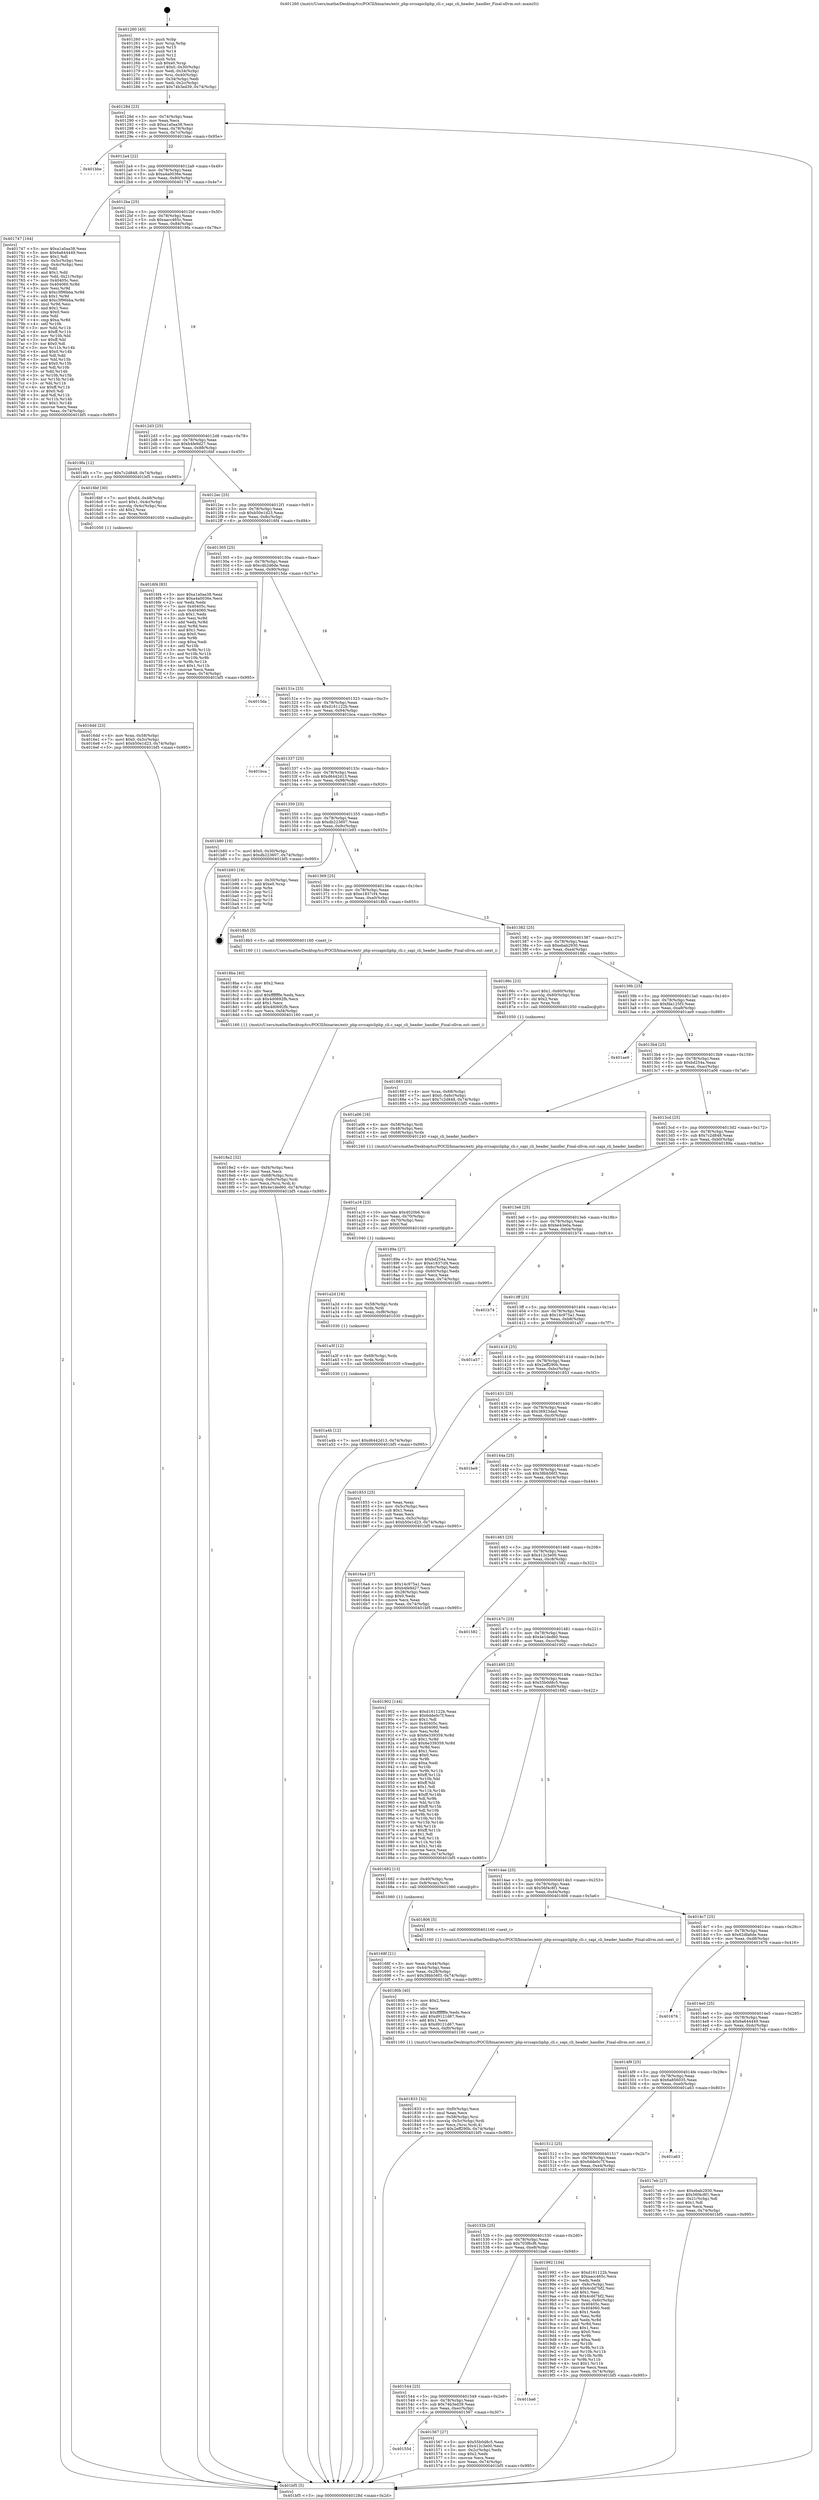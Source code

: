 digraph "0x401260" {
  label = "0x401260 (/mnt/c/Users/mathe/Desktop/tcc/POCII/binaries/extr_php-srcsapicliphp_cli.c_sapi_cli_header_handler_Final-ollvm.out::main(0))"
  labelloc = "t"
  node[shape=record]

  Entry [label="",width=0.3,height=0.3,shape=circle,fillcolor=black,style=filled]
  "0x40128d" [label="{
     0x40128d [23]\l
     | [instrs]\l
     &nbsp;&nbsp;0x40128d \<+3\>: mov -0x74(%rbp),%eax\l
     &nbsp;&nbsp;0x401290 \<+2\>: mov %eax,%ecx\l
     &nbsp;&nbsp;0x401292 \<+6\>: sub $0xa1a0aa38,%ecx\l
     &nbsp;&nbsp;0x401298 \<+3\>: mov %eax,-0x78(%rbp)\l
     &nbsp;&nbsp;0x40129b \<+3\>: mov %ecx,-0x7c(%rbp)\l
     &nbsp;&nbsp;0x40129e \<+6\>: je 0000000000401bbe \<main+0x95e\>\l
  }"]
  "0x401bbe" [label="{
     0x401bbe\l
  }", style=dashed]
  "0x4012a4" [label="{
     0x4012a4 [22]\l
     | [instrs]\l
     &nbsp;&nbsp;0x4012a4 \<+5\>: jmp 00000000004012a9 \<main+0x49\>\l
     &nbsp;&nbsp;0x4012a9 \<+3\>: mov -0x78(%rbp),%eax\l
     &nbsp;&nbsp;0x4012ac \<+5\>: sub $0xa4a0036e,%eax\l
     &nbsp;&nbsp;0x4012b1 \<+3\>: mov %eax,-0x80(%rbp)\l
     &nbsp;&nbsp;0x4012b4 \<+6\>: je 0000000000401747 \<main+0x4e7\>\l
  }"]
  Exit [label="",width=0.3,height=0.3,shape=circle,fillcolor=black,style=filled,peripheries=2]
  "0x401747" [label="{
     0x401747 [164]\l
     | [instrs]\l
     &nbsp;&nbsp;0x401747 \<+5\>: mov $0xa1a0aa38,%eax\l
     &nbsp;&nbsp;0x40174c \<+5\>: mov $0x6a644449,%ecx\l
     &nbsp;&nbsp;0x401751 \<+2\>: mov $0x1,%dl\l
     &nbsp;&nbsp;0x401753 \<+3\>: mov -0x5c(%rbp),%esi\l
     &nbsp;&nbsp;0x401756 \<+3\>: cmp -0x4c(%rbp),%esi\l
     &nbsp;&nbsp;0x401759 \<+4\>: setl %dil\l
     &nbsp;&nbsp;0x40175d \<+4\>: and $0x1,%dil\l
     &nbsp;&nbsp;0x401761 \<+4\>: mov %dil,-0x21(%rbp)\l
     &nbsp;&nbsp;0x401765 \<+7\>: mov 0x40405c,%esi\l
     &nbsp;&nbsp;0x40176c \<+8\>: mov 0x404060,%r8d\l
     &nbsp;&nbsp;0x401774 \<+3\>: mov %esi,%r9d\l
     &nbsp;&nbsp;0x401777 \<+7\>: sub $0xc3f96bba,%r9d\l
     &nbsp;&nbsp;0x40177e \<+4\>: sub $0x1,%r9d\l
     &nbsp;&nbsp;0x401782 \<+7\>: add $0xc3f96bba,%r9d\l
     &nbsp;&nbsp;0x401789 \<+4\>: imul %r9d,%esi\l
     &nbsp;&nbsp;0x40178d \<+3\>: and $0x1,%esi\l
     &nbsp;&nbsp;0x401790 \<+3\>: cmp $0x0,%esi\l
     &nbsp;&nbsp;0x401793 \<+4\>: sete %dil\l
     &nbsp;&nbsp;0x401797 \<+4\>: cmp $0xa,%r8d\l
     &nbsp;&nbsp;0x40179b \<+4\>: setl %r10b\l
     &nbsp;&nbsp;0x40179f \<+3\>: mov %dil,%r11b\l
     &nbsp;&nbsp;0x4017a2 \<+4\>: xor $0xff,%r11b\l
     &nbsp;&nbsp;0x4017a6 \<+3\>: mov %r10b,%bl\l
     &nbsp;&nbsp;0x4017a9 \<+3\>: xor $0xff,%bl\l
     &nbsp;&nbsp;0x4017ac \<+3\>: xor $0x0,%dl\l
     &nbsp;&nbsp;0x4017af \<+3\>: mov %r11b,%r14b\l
     &nbsp;&nbsp;0x4017b2 \<+4\>: and $0x0,%r14b\l
     &nbsp;&nbsp;0x4017b6 \<+3\>: and %dl,%dil\l
     &nbsp;&nbsp;0x4017b9 \<+3\>: mov %bl,%r15b\l
     &nbsp;&nbsp;0x4017bc \<+4\>: and $0x0,%r15b\l
     &nbsp;&nbsp;0x4017c0 \<+3\>: and %dl,%r10b\l
     &nbsp;&nbsp;0x4017c3 \<+3\>: or %dil,%r14b\l
     &nbsp;&nbsp;0x4017c6 \<+3\>: or %r10b,%r15b\l
     &nbsp;&nbsp;0x4017c9 \<+3\>: xor %r15b,%r14b\l
     &nbsp;&nbsp;0x4017cc \<+3\>: or %bl,%r11b\l
     &nbsp;&nbsp;0x4017cf \<+4\>: xor $0xff,%r11b\l
     &nbsp;&nbsp;0x4017d3 \<+3\>: or $0x0,%dl\l
     &nbsp;&nbsp;0x4017d6 \<+3\>: and %dl,%r11b\l
     &nbsp;&nbsp;0x4017d9 \<+3\>: or %r11b,%r14b\l
     &nbsp;&nbsp;0x4017dc \<+4\>: test $0x1,%r14b\l
     &nbsp;&nbsp;0x4017e0 \<+3\>: cmovne %ecx,%eax\l
     &nbsp;&nbsp;0x4017e3 \<+3\>: mov %eax,-0x74(%rbp)\l
     &nbsp;&nbsp;0x4017e6 \<+5\>: jmp 0000000000401bf5 \<main+0x995\>\l
  }"]
  "0x4012ba" [label="{
     0x4012ba [25]\l
     | [instrs]\l
     &nbsp;&nbsp;0x4012ba \<+5\>: jmp 00000000004012bf \<main+0x5f\>\l
     &nbsp;&nbsp;0x4012bf \<+3\>: mov -0x78(%rbp),%eax\l
     &nbsp;&nbsp;0x4012c2 \<+5\>: sub $0xaacc465c,%eax\l
     &nbsp;&nbsp;0x4012c7 \<+6\>: mov %eax,-0x84(%rbp)\l
     &nbsp;&nbsp;0x4012cd \<+6\>: je 00000000004019fa \<main+0x79a\>\l
  }"]
  "0x401a4b" [label="{
     0x401a4b [12]\l
     | [instrs]\l
     &nbsp;&nbsp;0x401a4b \<+7\>: movl $0xd6442d13,-0x74(%rbp)\l
     &nbsp;&nbsp;0x401a52 \<+5\>: jmp 0000000000401bf5 \<main+0x995\>\l
  }"]
  "0x4019fa" [label="{
     0x4019fa [12]\l
     | [instrs]\l
     &nbsp;&nbsp;0x4019fa \<+7\>: movl $0x7c2d848,-0x74(%rbp)\l
     &nbsp;&nbsp;0x401a01 \<+5\>: jmp 0000000000401bf5 \<main+0x995\>\l
  }"]
  "0x4012d3" [label="{
     0x4012d3 [25]\l
     | [instrs]\l
     &nbsp;&nbsp;0x4012d3 \<+5\>: jmp 00000000004012d8 \<main+0x78\>\l
     &nbsp;&nbsp;0x4012d8 \<+3\>: mov -0x78(%rbp),%eax\l
     &nbsp;&nbsp;0x4012db \<+5\>: sub $0xb4fe9d27,%eax\l
     &nbsp;&nbsp;0x4012e0 \<+6\>: mov %eax,-0x88(%rbp)\l
     &nbsp;&nbsp;0x4012e6 \<+6\>: je 00000000004016bf \<main+0x45f\>\l
  }"]
  "0x401a3f" [label="{
     0x401a3f [12]\l
     | [instrs]\l
     &nbsp;&nbsp;0x401a3f \<+4\>: mov -0x68(%rbp),%rdx\l
     &nbsp;&nbsp;0x401a43 \<+3\>: mov %rdx,%rdi\l
     &nbsp;&nbsp;0x401a46 \<+5\>: call 0000000000401030 \<free@plt\>\l
     | [calls]\l
     &nbsp;&nbsp;0x401030 \{1\} (unknown)\l
  }"]
  "0x4016bf" [label="{
     0x4016bf [30]\l
     | [instrs]\l
     &nbsp;&nbsp;0x4016bf \<+7\>: movl $0x64,-0x48(%rbp)\l
     &nbsp;&nbsp;0x4016c6 \<+7\>: movl $0x1,-0x4c(%rbp)\l
     &nbsp;&nbsp;0x4016cd \<+4\>: movslq -0x4c(%rbp),%rax\l
     &nbsp;&nbsp;0x4016d1 \<+4\>: shl $0x2,%rax\l
     &nbsp;&nbsp;0x4016d5 \<+3\>: mov %rax,%rdi\l
     &nbsp;&nbsp;0x4016d8 \<+5\>: call 0000000000401050 \<malloc@plt\>\l
     | [calls]\l
     &nbsp;&nbsp;0x401050 \{1\} (unknown)\l
  }"]
  "0x4012ec" [label="{
     0x4012ec [25]\l
     | [instrs]\l
     &nbsp;&nbsp;0x4012ec \<+5\>: jmp 00000000004012f1 \<main+0x91\>\l
     &nbsp;&nbsp;0x4012f1 \<+3\>: mov -0x78(%rbp),%eax\l
     &nbsp;&nbsp;0x4012f4 \<+5\>: sub $0xb50e1d23,%eax\l
     &nbsp;&nbsp;0x4012f9 \<+6\>: mov %eax,-0x8c(%rbp)\l
     &nbsp;&nbsp;0x4012ff \<+6\>: je 00000000004016f4 \<main+0x494\>\l
  }"]
  "0x401a2d" [label="{
     0x401a2d [18]\l
     | [instrs]\l
     &nbsp;&nbsp;0x401a2d \<+4\>: mov -0x58(%rbp),%rdx\l
     &nbsp;&nbsp;0x401a31 \<+3\>: mov %rdx,%rdi\l
     &nbsp;&nbsp;0x401a34 \<+6\>: mov %eax,-0xf8(%rbp)\l
     &nbsp;&nbsp;0x401a3a \<+5\>: call 0000000000401030 \<free@plt\>\l
     | [calls]\l
     &nbsp;&nbsp;0x401030 \{1\} (unknown)\l
  }"]
  "0x4016f4" [label="{
     0x4016f4 [83]\l
     | [instrs]\l
     &nbsp;&nbsp;0x4016f4 \<+5\>: mov $0xa1a0aa38,%eax\l
     &nbsp;&nbsp;0x4016f9 \<+5\>: mov $0xa4a0036e,%ecx\l
     &nbsp;&nbsp;0x4016fe \<+2\>: xor %edx,%edx\l
     &nbsp;&nbsp;0x401700 \<+7\>: mov 0x40405c,%esi\l
     &nbsp;&nbsp;0x401707 \<+7\>: mov 0x404060,%edi\l
     &nbsp;&nbsp;0x40170e \<+3\>: sub $0x1,%edx\l
     &nbsp;&nbsp;0x401711 \<+3\>: mov %esi,%r8d\l
     &nbsp;&nbsp;0x401714 \<+3\>: add %edx,%r8d\l
     &nbsp;&nbsp;0x401717 \<+4\>: imul %r8d,%esi\l
     &nbsp;&nbsp;0x40171b \<+3\>: and $0x1,%esi\l
     &nbsp;&nbsp;0x40171e \<+3\>: cmp $0x0,%esi\l
     &nbsp;&nbsp;0x401721 \<+4\>: sete %r9b\l
     &nbsp;&nbsp;0x401725 \<+3\>: cmp $0xa,%edi\l
     &nbsp;&nbsp;0x401728 \<+4\>: setl %r10b\l
     &nbsp;&nbsp;0x40172c \<+3\>: mov %r9b,%r11b\l
     &nbsp;&nbsp;0x40172f \<+3\>: and %r10b,%r11b\l
     &nbsp;&nbsp;0x401732 \<+3\>: xor %r10b,%r9b\l
     &nbsp;&nbsp;0x401735 \<+3\>: or %r9b,%r11b\l
     &nbsp;&nbsp;0x401738 \<+4\>: test $0x1,%r11b\l
     &nbsp;&nbsp;0x40173c \<+3\>: cmovne %ecx,%eax\l
     &nbsp;&nbsp;0x40173f \<+3\>: mov %eax,-0x74(%rbp)\l
     &nbsp;&nbsp;0x401742 \<+5\>: jmp 0000000000401bf5 \<main+0x995\>\l
  }"]
  "0x401305" [label="{
     0x401305 [25]\l
     | [instrs]\l
     &nbsp;&nbsp;0x401305 \<+5\>: jmp 000000000040130a \<main+0xaa\>\l
     &nbsp;&nbsp;0x40130a \<+3\>: mov -0x78(%rbp),%eax\l
     &nbsp;&nbsp;0x40130d \<+5\>: sub $0xc4b2d6de,%eax\l
     &nbsp;&nbsp;0x401312 \<+6\>: mov %eax,-0x90(%rbp)\l
     &nbsp;&nbsp;0x401318 \<+6\>: je 00000000004015da \<main+0x37a\>\l
  }"]
  "0x401a16" [label="{
     0x401a16 [23]\l
     | [instrs]\l
     &nbsp;&nbsp;0x401a16 \<+10\>: movabs $0x4020b6,%rdi\l
     &nbsp;&nbsp;0x401a20 \<+3\>: mov %eax,-0x70(%rbp)\l
     &nbsp;&nbsp;0x401a23 \<+3\>: mov -0x70(%rbp),%esi\l
     &nbsp;&nbsp;0x401a26 \<+2\>: mov $0x0,%al\l
     &nbsp;&nbsp;0x401a28 \<+5\>: call 0000000000401040 \<printf@plt\>\l
     | [calls]\l
     &nbsp;&nbsp;0x401040 \{1\} (unknown)\l
  }"]
  "0x4015da" [label="{
     0x4015da\l
  }", style=dashed]
  "0x40131e" [label="{
     0x40131e [25]\l
     | [instrs]\l
     &nbsp;&nbsp;0x40131e \<+5\>: jmp 0000000000401323 \<main+0xc3\>\l
     &nbsp;&nbsp;0x401323 \<+3\>: mov -0x78(%rbp),%eax\l
     &nbsp;&nbsp;0x401326 \<+5\>: sub $0xd161122b,%eax\l
     &nbsp;&nbsp;0x40132b \<+6\>: mov %eax,-0x94(%rbp)\l
     &nbsp;&nbsp;0x401331 \<+6\>: je 0000000000401bca \<main+0x96a\>\l
  }"]
  "0x4018e2" [label="{
     0x4018e2 [32]\l
     | [instrs]\l
     &nbsp;&nbsp;0x4018e2 \<+6\>: mov -0xf4(%rbp),%ecx\l
     &nbsp;&nbsp;0x4018e8 \<+3\>: imul %eax,%ecx\l
     &nbsp;&nbsp;0x4018eb \<+4\>: mov -0x68(%rbp),%rsi\l
     &nbsp;&nbsp;0x4018ef \<+4\>: movslq -0x6c(%rbp),%rdi\l
     &nbsp;&nbsp;0x4018f3 \<+3\>: mov %ecx,(%rsi,%rdi,4)\l
     &nbsp;&nbsp;0x4018f6 \<+7\>: movl $0x4e1ded60,-0x74(%rbp)\l
     &nbsp;&nbsp;0x4018fd \<+5\>: jmp 0000000000401bf5 \<main+0x995\>\l
  }"]
  "0x401bca" [label="{
     0x401bca\l
  }", style=dashed]
  "0x401337" [label="{
     0x401337 [25]\l
     | [instrs]\l
     &nbsp;&nbsp;0x401337 \<+5\>: jmp 000000000040133c \<main+0xdc\>\l
     &nbsp;&nbsp;0x40133c \<+3\>: mov -0x78(%rbp),%eax\l
     &nbsp;&nbsp;0x40133f \<+5\>: sub $0xd6442d13,%eax\l
     &nbsp;&nbsp;0x401344 \<+6\>: mov %eax,-0x98(%rbp)\l
     &nbsp;&nbsp;0x40134a \<+6\>: je 0000000000401b80 \<main+0x920\>\l
  }"]
  "0x4018ba" [label="{
     0x4018ba [40]\l
     | [instrs]\l
     &nbsp;&nbsp;0x4018ba \<+5\>: mov $0x2,%ecx\l
     &nbsp;&nbsp;0x4018bf \<+1\>: cltd\l
     &nbsp;&nbsp;0x4018c0 \<+2\>: idiv %ecx\l
     &nbsp;&nbsp;0x4018c2 \<+6\>: imul $0xfffffffe,%edx,%ecx\l
     &nbsp;&nbsp;0x4018c8 \<+6\>: sub $0x4d0692fb,%ecx\l
     &nbsp;&nbsp;0x4018ce \<+3\>: add $0x1,%ecx\l
     &nbsp;&nbsp;0x4018d1 \<+6\>: add $0x4d0692fb,%ecx\l
     &nbsp;&nbsp;0x4018d7 \<+6\>: mov %ecx,-0xf4(%rbp)\l
     &nbsp;&nbsp;0x4018dd \<+5\>: call 0000000000401160 \<next_i\>\l
     | [calls]\l
     &nbsp;&nbsp;0x401160 \{1\} (/mnt/c/Users/mathe/Desktop/tcc/POCII/binaries/extr_php-srcsapicliphp_cli.c_sapi_cli_header_handler_Final-ollvm.out::next_i)\l
  }"]
  "0x401b80" [label="{
     0x401b80 [19]\l
     | [instrs]\l
     &nbsp;&nbsp;0x401b80 \<+7\>: movl $0x0,-0x30(%rbp)\l
     &nbsp;&nbsp;0x401b87 \<+7\>: movl $0xdb223607,-0x74(%rbp)\l
     &nbsp;&nbsp;0x401b8e \<+5\>: jmp 0000000000401bf5 \<main+0x995\>\l
  }"]
  "0x401350" [label="{
     0x401350 [25]\l
     | [instrs]\l
     &nbsp;&nbsp;0x401350 \<+5\>: jmp 0000000000401355 \<main+0xf5\>\l
     &nbsp;&nbsp;0x401355 \<+3\>: mov -0x78(%rbp),%eax\l
     &nbsp;&nbsp;0x401358 \<+5\>: sub $0xdb223607,%eax\l
     &nbsp;&nbsp;0x40135d \<+6\>: mov %eax,-0x9c(%rbp)\l
     &nbsp;&nbsp;0x401363 \<+6\>: je 0000000000401b93 \<main+0x933\>\l
  }"]
  "0x401883" [label="{
     0x401883 [23]\l
     | [instrs]\l
     &nbsp;&nbsp;0x401883 \<+4\>: mov %rax,-0x68(%rbp)\l
     &nbsp;&nbsp;0x401887 \<+7\>: movl $0x0,-0x6c(%rbp)\l
     &nbsp;&nbsp;0x40188e \<+7\>: movl $0x7c2d848,-0x74(%rbp)\l
     &nbsp;&nbsp;0x401895 \<+5\>: jmp 0000000000401bf5 \<main+0x995\>\l
  }"]
  "0x401b93" [label="{
     0x401b93 [19]\l
     | [instrs]\l
     &nbsp;&nbsp;0x401b93 \<+3\>: mov -0x30(%rbp),%eax\l
     &nbsp;&nbsp;0x401b96 \<+7\>: add $0xe0,%rsp\l
     &nbsp;&nbsp;0x401b9d \<+1\>: pop %rbx\l
     &nbsp;&nbsp;0x401b9e \<+2\>: pop %r12\l
     &nbsp;&nbsp;0x401ba0 \<+2\>: pop %r14\l
     &nbsp;&nbsp;0x401ba2 \<+2\>: pop %r15\l
     &nbsp;&nbsp;0x401ba4 \<+1\>: pop %rbp\l
     &nbsp;&nbsp;0x401ba5 \<+1\>: ret\l
  }"]
  "0x401369" [label="{
     0x401369 [25]\l
     | [instrs]\l
     &nbsp;&nbsp;0x401369 \<+5\>: jmp 000000000040136e \<main+0x10e\>\l
     &nbsp;&nbsp;0x40136e \<+3\>: mov -0x78(%rbp),%eax\l
     &nbsp;&nbsp;0x401371 \<+5\>: sub $0xe1837cf4,%eax\l
     &nbsp;&nbsp;0x401376 \<+6\>: mov %eax,-0xa0(%rbp)\l
     &nbsp;&nbsp;0x40137c \<+6\>: je 00000000004018b5 \<main+0x655\>\l
  }"]
  "0x401833" [label="{
     0x401833 [32]\l
     | [instrs]\l
     &nbsp;&nbsp;0x401833 \<+6\>: mov -0xf0(%rbp),%ecx\l
     &nbsp;&nbsp;0x401839 \<+3\>: imul %eax,%ecx\l
     &nbsp;&nbsp;0x40183c \<+4\>: mov -0x58(%rbp),%rsi\l
     &nbsp;&nbsp;0x401840 \<+4\>: movslq -0x5c(%rbp),%rdi\l
     &nbsp;&nbsp;0x401844 \<+3\>: mov %ecx,(%rsi,%rdi,4)\l
     &nbsp;&nbsp;0x401847 \<+7\>: movl $0x2eff290b,-0x74(%rbp)\l
     &nbsp;&nbsp;0x40184e \<+5\>: jmp 0000000000401bf5 \<main+0x995\>\l
  }"]
  "0x4018b5" [label="{
     0x4018b5 [5]\l
     | [instrs]\l
     &nbsp;&nbsp;0x4018b5 \<+5\>: call 0000000000401160 \<next_i\>\l
     | [calls]\l
     &nbsp;&nbsp;0x401160 \{1\} (/mnt/c/Users/mathe/Desktop/tcc/POCII/binaries/extr_php-srcsapicliphp_cli.c_sapi_cli_header_handler_Final-ollvm.out::next_i)\l
  }"]
  "0x401382" [label="{
     0x401382 [25]\l
     | [instrs]\l
     &nbsp;&nbsp;0x401382 \<+5\>: jmp 0000000000401387 \<main+0x127\>\l
     &nbsp;&nbsp;0x401387 \<+3\>: mov -0x78(%rbp),%eax\l
     &nbsp;&nbsp;0x40138a \<+5\>: sub $0xebab2930,%eax\l
     &nbsp;&nbsp;0x40138f \<+6\>: mov %eax,-0xa4(%rbp)\l
     &nbsp;&nbsp;0x401395 \<+6\>: je 000000000040186c \<main+0x60c\>\l
  }"]
  "0x40180b" [label="{
     0x40180b [40]\l
     | [instrs]\l
     &nbsp;&nbsp;0x40180b \<+5\>: mov $0x2,%ecx\l
     &nbsp;&nbsp;0x401810 \<+1\>: cltd\l
     &nbsp;&nbsp;0x401811 \<+2\>: idiv %ecx\l
     &nbsp;&nbsp;0x401813 \<+6\>: imul $0xfffffffe,%edx,%ecx\l
     &nbsp;&nbsp;0x401819 \<+6\>: add $0xd9121d67,%ecx\l
     &nbsp;&nbsp;0x40181f \<+3\>: add $0x1,%ecx\l
     &nbsp;&nbsp;0x401822 \<+6\>: sub $0xd9121d67,%ecx\l
     &nbsp;&nbsp;0x401828 \<+6\>: mov %ecx,-0xf0(%rbp)\l
     &nbsp;&nbsp;0x40182e \<+5\>: call 0000000000401160 \<next_i\>\l
     | [calls]\l
     &nbsp;&nbsp;0x401160 \{1\} (/mnt/c/Users/mathe/Desktop/tcc/POCII/binaries/extr_php-srcsapicliphp_cli.c_sapi_cli_header_handler_Final-ollvm.out::next_i)\l
  }"]
  "0x40186c" [label="{
     0x40186c [23]\l
     | [instrs]\l
     &nbsp;&nbsp;0x40186c \<+7\>: movl $0x1,-0x60(%rbp)\l
     &nbsp;&nbsp;0x401873 \<+4\>: movslq -0x60(%rbp),%rax\l
     &nbsp;&nbsp;0x401877 \<+4\>: shl $0x2,%rax\l
     &nbsp;&nbsp;0x40187b \<+3\>: mov %rax,%rdi\l
     &nbsp;&nbsp;0x40187e \<+5\>: call 0000000000401050 \<malloc@plt\>\l
     | [calls]\l
     &nbsp;&nbsp;0x401050 \{1\} (unknown)\l
  }"]
  "0x40139b" [label="{
     0x40139b [25]\l
     | [instrs]\l
     &nbsp;&nbsp;0x40139b \<+5\>: jmp 00000000004013a0 \<main+0x140\>\l
     &nbsp;&nbsp;0x4013a0 \<+3\>: mov -0x78(%rbp),%eax\l
     &nbsp;&nbsp;0x4013a3 \<+5\>: sub $0xfda125f3,%eax\l
     &nbsp;&nbsp;0x4013a8 \<+6\>: mov %eax,-0xa8(%rbp)\l
     &nbsp;&nbsp;0x4013ae \<+6\>: je 0000000000401ae9 \<main+0x889\>\l
  }"]
  "0x4016dd" [label="{
     0x4016dd [23]\l
     | [instrs]\l
     &nbsp;&nbsp;0x4016dd \<+4\>: mov %rax,-0x58(%rbp)\l
     &nbsp;&nbsp;0x4016e1 \<+7\>: movl $0x0,-0x5c(%rbp)\l
     &nbsp;&nbsp;0x4016e8 \<+7\>: movl $0xb50e1d23,-0x74(%rbp)\l
     &nbsp;&nbsp;0x4016ef \<+5\>: jmp 0000000000401bf5 \<main+0x995\>\l
  }"]
  "0x401ae9" [label="{
     0x401ae9\l
  }", style=dashed]
  "0x4013b4" [label="{
     0x4013b4 [25]\l
     | [instrs]\l
     &nbsp;&nbsp;0x4013b4 \<+5\>: jmp 00000000004013b9 \<main+0x159\>\l
     &nbsp;&nbsp;0x4013b9 \<+3\>: mov -0x78(%rbp),%eax\l
     &nbsp;&nbsp;0x4013bc \<+5\>: sub $0xbd254a,%eax\l
     &nbsp;&nbsp;0x4013c1 \<+6\>: mov %eax,-0xac(%rbp)\l
     &nbsp;&nbsp;0x4013c7 \<+6\>: je 0000000000401a06 \<main+0x7a6\>\l
  }"]
  "0x40168f" [label="{
     0x40168f [21]\l
     | [instrs]\l
     &nbsp;&nbsp;0x40168f \<+3\>: mov %eax,-0x44(%rbp)\l
     &nbsp;&nbsp;0x401692 \<+3\>: mov -0x44(%rbp),%eax\l
     &nbsp;&nbsp;0x401695 \<+3\>: mov %eax,-0x28(%rbp)\l
     &nbsp;&nbsp;0x401698 \<+7\>: movl $0x38bb56f3,-0x74(%rbp)\l
     &nbsp;&nbsp;0x40169f \<+5\>: jmp 0000000000401bf5 \<main+0x995\>\l
  }"]
  "0x401a06" [label="{
     0x401a06 [16]\l
     | [instrs]\l
     &nbsp;&nbsp;0x401a06 \<+4\>: mov -0x58(%rbp),%rdi\l
     &nbsp;&nbsp;0x401a0a \<+3\>: mov -0x48(%rbp),%esi\l
     &nbsp;&nbsp;0x401a0d \<+4\>: mov -0x68(%rbp),%rdx\l
     &nbsp;&nbsp;0x401a11 \<+5\>: call 0000000000401240 \<sapi_cli_header_handler\>\l
     | [calls]\l
     &nbsp;&nbsp;0x401240 \{1\} (/mnt/c/Users/mathe/Desktop/tcc/POCII/binaries/extr_php-srcsapicliphp_cli.c_sapi_cli_header_handler_Final-ollvm.out::sapi_cli_header_handler)\l
  }"]
  "0x4013cd" [label="{
     0x4013cd [25]\l
     | [instrs]\l
     &nbsp;&nbsp;0x4013cd \<+5\>: jmp 00000000004013d2 \<main+0x172\>\l
     &nbsp;&nbsp;0x4013d2 \<+3\>: mov -0x78(%rbp),%eax\l
     &nbsp;&nbsp;0x4013d5 \<+5\>: sub $0x7c2d848,%eax\l
     &nbsp;&nbsp;0x4013da \<+6\>: mov %eax,-0xb0(%rbp)\l
     &nbsp;&nbsp;0x4013e0 \<+6\>: je 000000000040189a \<main+0x63a\>\l
  }"]
  "0x401260" [label="{
     0x401260 [45]\l
     | [instrs]\l
     &nbsp;&nbsp;0x401260 \<+1\>: push %rbp\l
     &nbsp;&nbsp;0x401261 \<+3\>: mov %rsp,%rbp\l
     &nbsp;&nbsp;0x401264 \<+2\>: push %r15\l
     &nbsp;&nbsp;0x401266 \<+2\>: push %r14\l
     &nbsp;&nbsp;0x401268 \<+2\>: push %r12\l
     &nbsp;&nbsp;0x40126a \<+1\>: push %rbx\l
     &nbsp;&nbsp;0x40126b \<+7\>: sub $0xe0,%rsp\l
     &nbsp;&nbsp;0x401272 \<+7\>: movl $0x0,-0x30(%rbp)\l
     &nbsp;&nbsp;0x401279 \<+3\>: mov %edi,-0x34(%rbp)\l
     &nbsp;&nbsp;0x40127c \<+4\>: mov %rsi,-0x40(%rbp)\l
     &nbsp;&nbsp;0x401280 \<+3\>: mov -0x34(%rbp),%edi\l
     &nbsp;&nbsp;0x401283 \<+3\>: mov %edi,-0x2c(%rbp)\l
     &nbsp;&nbsp;0x401286 \<+7\>: movl $0x74b3ed39,-0x74(%rbp)\l
  }"]
  "0x40189a" [label="{
     0x40189a [27]\l
     | [instrs]\l
     &nbsp;&nbsp;0x40189a \<+5\>: mov $0xbd254a,%eax\l
     &nbsp;&nbsp;0x40189f \<+5\>: mov $0xe1837cf4,%ecx\l
     &nbsp;&nbsp;0x4018a4 \<+3\>: mov -0x6c(%rbp),%edx\l
     &nbsp;&nbsp;0x4018a7 \<+3\>: cmp -0x60(%rbp),%edx\l
     &nbsp;&nbsp;0x4018aa \<+3\>: cmovl %ecx,%eax\l
     &nbsp;&nbsp;0x4018ad \<+3\>: mov %eax,-0x74(%rbp)\l
     &nbsp;&nbsp;0x4018b0 \<+5\>: jmp 0000000000401bf5 \<main+0x995\>\l
  }"]
  "0x4013e6" [label="{
     0x4013e6 [25]\l
     | [instrs]\l
     &nbsp;&nbsp;0x4013e6 \<+5\>: jmp 00000000004013eb \<main+0x18b\>\l
     &nbsp;&nbsp;0x4013eb \<+3\>: mov -0x78(%rbp),%eax\l
     &nbsp;&nbsp;0x4013ee \<+5\>: sub $0xbe43e0a,%eax\l
     &nbsp;&nbsp;0x4013f3 \<+6\>: mov %eax,-0xb4(%rbp)\l
     &nbsp;&nbsp;0x4013f9 \<+6\>: je 0000000000401b74 \<main+0x914\>\l
  }"]
  "0x401bf5" [label="{
     0x401bf5 [5]\l
     | [instrs]\l
     &nbsp;&nbsp;0x401bf5 \<+5\>: jmp 000000000040128d \<main+0x2d\>\l
  }"]
  "0x401b74" [label="{
     0x401b74\l
  }", style=dashed]
  "0x4013ff" [label="{
     0x4013ff [25]\l
     | [instrs]\l
     &nbsp;&nbsp;0x4013ff \<+5\>: jmp 0000000000401404 \<main+0x1a4\>\l
     &nbsp;&nbsp;0x401404 \<+3\>: mov -0x78(%rbp),%eax\l
     &nbsp;&nbsp;0x401407 \<+5\>: sub $0x14c975a1,%eax\l
     &nbsp;&nbsp;0x40140c \<+6\>: mov %eax,-0xb8(%rbp)\l
     &nbsp;&nbsp;0x401412 \<+6\>: je 0000000000401a57 \<main+0x7f7\>\l
  }"]
  "0x40155d" [label="{
     0x40155d\l
  }", style=dashed]
  "0x401a57" [label="{
     0x401a57\l
  }", style=dashed]
  "0x401418" [label="{
     0x401418 [25]\l
     | [instrs]\l
     &nbsp;&nbsp;0x401418 \<+5\>: jmp 000000000040141d \<main+0x1bd\>\l
     &nbsp;&nbsp;0x40141d \<+3\>: mov -0x78(%rbp),%eax\l
     &nbsp;&nbsp;0x401420 \<+5\>: sub $0x2eff290b,%eax\l
     &nbsp;&nbsp;0x401425 \<+6\>: mov %eax,-0xbc(%rbp)\l
     &nbsp;&nbsp;0x40142b \<+6\>: je 0000000000401853 \<main+0x5f3\>\l
  }"]
  "0x401567" [label="{
     0x401567 [27]\l
     | [instrs]\l
     &nbsp;&nbsp;0x401567 \<+5\>: mov $0x55b0d8c5,%eax\l
     &nbsp;&nbsp;0x40156c \<+5\>: mov $0x412c3e00,%ecx\l
     &nbsp;&nbsp;0x401571 \<+3\>: mov -0x2c(%rbp),%edx\l
     &nbsp;&nbsp;0x401574 \<+3\>: cmp $0x2,%edx\l
     &nbsp;&nbsp;0x401577 \<+3\>: cmovne %ecx,%eax\l
     &nbsp;&nbsp;0x40157a \<+3\>: mov %eax,-0x74(%rbp)\l
     &nbsp;&nbsp;0x40157d \<+5\>: jmp 0000000000401bf5 \<main+0x995\>\l
  }"]
  "0x401853" [label="{
     0x401853 [25]\l
     | [instrs]\l
     &nbsp;&nbsp;0x401853 \<+2\>: xor %eax,%eax\l
     &nbsp;&nbsp;0x401855 \<+3\>: mov -0x5c(%rbp),%ecx\l
     &nbsp;&nbsp;0x401858 \<+3\>: sub $0x1,%eax\l
     &nbsp;&nbsp;0x40185b \<+2\>: sub %eax,%ecx\l
     &nbsp;&nbsp;0x40185d \<+3\>: mov %ecx,-0x5c(%rbp)\l
     &nbsp;&nbsp;0x401860 \<+7\>: movl $0xb50e1d23,-0x74(%rbp)\l
     &nbsp;&nbsp;0x401867 \<+5\>: jmp 0000000000401bf5 \<main+0x995\>\l
  }"]
  "0x401431" [label="{
     0x401431 [25]\l
     | [instrs]\l
     &nbsp;&nbsp;0x401431 \<+5\>: jmp 0000000000401436 \<main+0x1d6\>\l
     &nbsp;&nbsp;0x401436 \<+3\>: mov -0x78(%rbp),%eax\l
     &nbsp;&nbsp;0x401439 \<+5\>: sub $0x36923dad,%eax\l
     &nbsp;&nbsp;0x40143e \<+6\>: mov %eax,-0xc0(%rbp)\l
     &nbsp;&nbsp;0x401444 \<+6\>: je 0000000000401be9 \<main+0x989\>\l
  }"]
  "0x401544" [label="{
     0x401544 [25]\l
     | [instrs]\l
     &nbsp;&nbsp;0x401544 \<+5\>: jmp 0000000000401549 \<main+0x2e9\>\l
     &nbsp;&nbsp;0x401549 \<+3\>: mov -0x78(%rbp),%eax\l
     &nbsp;&nbsp;0x40154c \<+5\>: sub $0x74b3ed39,%eax\l
     &nbsp;&nbsp;0x401551 \<+6\>: mov %eax,-0xec(%rbp)\l
     &nbsp;&nbsp;0x401557 \<+6\>: je 0000000000401567 \<main+0x307\>\l
  }"]
  "0x401be9" [label="{
     0x401be9\l
  }", style=dashed]
  "0x40144a" [label="{
     0x40144a [25]\l
     | [instrs]\l
     &nbsp;&nbsp;0x40144a \<+5\>: jmp 000000000040144f \<main+0x1ef\>\l
     &nbsp;&nbsp;0x40144f \<+3\>: mov -0x78(%rbp),%eax\l
     &nbsp;&nbsp;0x401452 \<+5\>: sub $0x38bb56f3,%eax\l
     &nbsp;&nbsp;0x401457 \<+6\>: mov %eax,-0xc4(%rbp)\l
     &nbsp;&nbsp;0x40145d \<+6\>: je 00000000004016a4 \<main+0x444\>\l
  }"]
  "0x401ba6" [label="{
     0x401ba6\l
  }", style=dashed]
  "0x4016a4" [label="{
     0x4016a4 [27]\l
     | [instrs]\l
     &nbsp;&nbsp;0x4016a4 \<+5\>: mov $0x14c975a1,%eax\l
     &nbsp;&nbsp;0x4016a9 \<+5\>: mov $0xb4fe9d27,%ecx\l
     &nbsp;&nbsp;0x4016ae \<+3\>: mov -0x28(%rbp),%edx\l
     &nbsp;&nbsp;0x4016b1 \<+3\>: cmp $0x0,%edx\l
     &nbsp;&nbsp;0x4016b4 \<+3\>: cmove %ecx,%eax\l
     &nbsp;&nbsp;0x4016b7 \<+3\>: mov %eax,-0x74(%rbp)\l
     &nbsp;&nbsp;0x4016ba \<+5\>: jmp 0000000000401bf5 \<main+0x995\>\l
  }"]
  "0x401463" [label="{
     0x401463 [25]\l
     | [instrs]\l
     &nbsp;&nbsp;0x401463 \<+5\>: jmp 0000000000401468 \<main+0x208\>\l
     &nbsp;&nbsp;0x401468 \<+3\>: mov -0x78(%rbp),%eax\l
     &nbsp;&nbsp;0x40146b \<+5\>: sub $0x412c3e00,%eax\l
     &nbsp;&nbsp;0x401470 \<+6\>: mov %eax,-0xc8(%rbp)\l
     &nbsp;&nbsp;0x401476 \<+6\>: je 0000000000401582 \<main+0x322\>\l
  }"]
  "0x40152b" [label="{
     0x40152b [25]\l
     | [instrs]\l
     &nbsp;&nbsp;0x40152b \<+5\>: jmp 0000000000401530 \<main+0x2d0\>\l
     &nbsp;&nbsp;0x401530 \<+3\>: mov -0x78(%rbp),%eax\l
     &nbsp;&nbsp;0x401533 \<+5\>: sub $0x703f6cf6,%eax\l
     &nbsp;&nbsp;0x401538 \<+6\>: mov %eax,-0xe8(%rbp)\l
     &nbsp;&nbsp;0x40153e \<+6\>: je 0000000000401ba6 \<main+0x946\>\l
  }"]
  "0x401582" [label="{
     0x401582\l
  }", style=dashed]
  "0x40147c" [label="{
     0x40147c [25]\l
     | [instrs]\l
     &nbsp;&nbsp;0x40147c \<+5\>: jmp 0000000000401481 \<main+0x221\>\l
     &nbsp;&nbsp;0x401481 \<+3\>: mov -0x78(%rbp),%eax\l
     &nbsp;&nbsp;0x401484 \<+5\>: sub $0x4e1ded60,%eax\l
     &nbsp;&nbsp;0x401489 \<+6\>: mov %eax,-0xcc(%rbp)\l
     &nbsp;&nbsp;0x40148f \<+6\>: je 0000000000401902 \<main+0x6a2\>\l
  }"]
  "0x401992" [label="{
     0x401992 [104]\l
     | [instrs]\l
     &nbsp;&nbsp;0x401992 \<+5\>: mov $0xd161122b,%eax\l
     &nbsp;&nbsp;0x401997 \<+5\>: mov $0xaacc465c,%ecx\l
     &nbsp;&nbsp;0x40199c \<+2\>: xor %edx,%edx\l
     &nbsp;&nbsp;0x40199e \<+3\>: mov -0x6c(%rbp),%esi\l
     &nbsp;&nbsp;0x4019a1 \<+6\>: add $0x4cdd7bf2,%esi\l
     &nbsp;&nbsp;0x4019a7 \<+3\>: add $0x1,%esi\l
     &nbsp;&nbsp;0x4019aa \<+6\>: sub $0x4cdd7bf2,%esi\l
     &nbsp;&nbsp;0x4019b0 \<+3\>: mov %esi,-0x6c(%rbp)\l
     &nbsp;&nbsp;0x4019b3 \<+7\>: mov 0x40405c,%esi\l
     &nbsp;&nbsp;0x4019ba \<+7\>: mov 0x404060,%edi\l
     &nbsp;&nbsp;0x4019c1 \<+3\>: sub $0x1,%edx\l
     &nbsp;&nbsp;0x4019c4 \<+3\>: mov %esi,%r8d\l
     &nbsp;&nbsp;0x4019c7 \<+3\>: add %edx,%r8d\l
     &nbsp;&nbsp;0x4019ca \<+4\>: imul %r8d,%esi\l
     &nbsp;&nbsp;0x4019ce \<+3\>: and $0x1,%esi\l
     &nbsp;&nbsp;0x4019d1 \<+3\>: cmp $0x0,%esi\l
     &nbsp;&nbsp;0x4019d4 \<+4\>: sete %r9b\l
     &nbsp;&nbsp;0x4019d8 \<+3\>: cmp $0xa,%edi\l
     &nbsp;&nbsp;0x4019db \<+4\>: setl %r10b\l
     &nbsp;&nbsp;0x4019df \<+3\>: mov %r9b,%r11b\l
     &nbsp;&nbsp;0x4019e2 \<+3\>: and %r10b,%r11b\l
     &nbsp;&nbsp;0x4019e5 \<+3\>: xor %r10b,%r9b\l
     &nbsp;&nbsp;0x4019e8 \<+3\>: or %r9b,%r11b\l
     &nbsp;&nbsp;0x4019eb \<+4\>: test $0x1,%r11b\l
     &nbsp;&nbsp;0x4019ef \<+3\>: cmovne %ecx,%eax\l
     &nbsp;&nbsp;0x4019f2 \<+3\>: mov %eax,-0x74(%rbp)\l
     &nbsp;&nbsp;0x4019f5 \<+5\>: jmp 0000000000401bf5 \<main+0x995\>\l
  }"]
  "0x401902" [label="{
     0x401902 [144]\l
     | [instrs]\l
     &nbsp;&nbsp;0x401902 \<+5\>: mov $0xd161122b,%eax\l
     &nbsp;&nbsp;0x401907 \<+5\>: mov $0x6dde0c7f,%ecx\l
     &nbsp;&nbsp;0x40190c \<+2\>: mov $0x1,%dl\l
     &nbsp;&nbsp;0x40190e \<+7\>: mov 0x40405c,%esi\l
     &nbsp;&nbsp;0x401915 \<+7\>: mov 0x404060,%edi\l
     &nbsp;&nbsp;0x40191c \<+3\>: mov %esi,%r8d\l
     &nbsp;&nbsp;0x40191f \<+7\>: sub $0x6e339359,%r8d\l
     &nbsp;&nbsp;0x401926 \<+4\>: sub $0x1,%r8d\l
     &nbsp;&nbsp;0x40192a \<+7\>: add $0x6e339359,%r8d\l
     &nbsp;&nbsp;0x401931 \<+4\>: imul %r8d,%esi\l
     &nbsp;&nbsp;0x401935 \<+3\>: and $0x1,%esi\l
     &nbsp;&nbsp;0x401938 \<+3\>: cmp $0x0,%esi\l
     &nbsp;&nbsp;0x40193b \<+4\>: sete %r9b\l
     &nbsp;&nbsp;0x40193f \<+3\>: cmp $0xa,%edi\l
     &nbsp;&nbsp;0x401942 \<+4\>: setl %r10b\l
     &nbsp;&nbsp;0x401946 \<+3\>: mov %r9b,%r11b\l
     &nbsp;&nbsp;0x401949 \<+4\>: xor $0xff,%r11b\l
     &nbsp;&nbsp;0x40194d \<+3\>: mov %r10b,%bl\l
     &nbsp;&nbsp;0x401950 \<+3\>: xor $0xff,%bl\l
     &nbsp;&nbsp;0x401953 \<+3\>: xor $0x1,%dl\l
     &nbsp;&nbsp;0x401956 \<+3\>: mov %r11b,%r14b\l
     &nbsp;&nbsp;0x401959 \<+4\>: and $0xff,%r14b\l
     &nbsp;&nbsp;0x40195d \<+3\>: and %dl,%r9b\l
     &nbsp;&nbsp;0x401960 \<+3\>: mov %bl,%r15b\l
     &nbsp;&nbsp;0x401963 \<+4\>: and $0xff,%r15b\l
     &nbsp;&nbsp;0x401967 \<+3\>: and %dl,%r10b\l
     &nbsp;&nbsp;0x40196a \<+3\>: or %r9b,%r14b\l
     &nbsp;&nbsp;0x40196d \<+3\>: or %r10b,%r15b\l
     &nbsp;&nbsp;0x401970 \<+3\>: xor %r15b,%r14b\l
     &nbsp;&nbsp;0x401973 \<+3\>: or %bl,%r11b\l
     &nbsp;&nbsp;0x401976 \<+4\>: xor $0xff,%r11b\l
     &nbsp;&nbsp;0x40197a \<+3\>: or $0x1,%dl\l
     &nbsp;&nbsp;0x40197d \<+3\>: and %dl,%r11b\l
     &nbsp;&nbsp;0x401980 \<+3\>: or %r11b,%r14b\l
     &nbsp;&nbsp;0x401983 \<+4\>: test $0x1,%r14b\l
     &nbsp;&nbsp;0x401987 \<+3\>: cmovne %ecx,%eax\l
     &nbsp;&nbsp;0x40198a \<+3\>: mov %eax,-0x74(%rbp)\l
     &nbsp;&nbsp;0x40198d \<+5\>: jmp 0000000000401bf5 \<main+0x995\>\l
  }"]
  "0x401495" [label="{
     0x401495 [25]\l
     | [instrs]\l
     &nbsp;&nbsp;0x401495 \<+5\>: jmp 000000000040149a \<main+0x23a\>\l
     &nbsp;&nbsp;0x40149a \<+3\>: mov -0x78(%rbp),%eax\l
     &nbsp;&nbsp;0x40149d \<+5\>: sub $0x55b0d8c5,%eax\l
     &nbsp;&nbsp;0x4014a2 \<+6\>: mov %eax,-0xd0(%rbp)\l
     &nbsp;&nbsp;0x4014a8 \<+6\>: je 0000000000401682 \<main+0x422\>\l
  }"]
  "0x401512" [label="{
     0x401512 [25]\l
     | [instrs]\l
     &nbsp;&nbsp;0x401512 \<+5\>: jmp 0000000000401517 \<main+0x2b7\>\l
     &nbsp;&nbsp;0x401517 \<+3\>: mov -0x78(%rbp),%eax\l
     &nbsp;&nbsp;0x40151a \<+5\>: sub $0x6dde0c7f,%eax\l
     &nbsp;&nbsp;0x40151f \<+6\>: mov %eax,-0xe4(%rbp)\l
     &nbsp;&nbsp;0x401525 \<+6\>: je 0000000000401992 \<main+0x732\>\l
  }"]
  "0x401682" [label="{
     0x401682 [13]\l
     | [instrs]\l
     &nbsp;&nbsp;0x401682 \<+4\>: mov -0x40(%rbp),%rax\l
     &nbsp;&nbsp;0x401686 \<+4\>: mov 0x8(%rax),%rdi\l
     &nbsp;&nbsp;0x40168a \<+5\>: call 0000000000401060 \<atoi@plt\>\l
     | [calls]\l
     &nbsp;&nbsp;0x401060 \{1\} (unknown)\l
  }"]
  "0x4014ae" [label="{
     0x4014ae [25]\l
     | [instrs]\l
     &nbsp;&nbsp;0x4014ae \<+5\>: jmp 00000000004014b3 \<main+0x253\>\l
     &nbsp;&nbsp;0x4014b3 \<+3\>: mov -0x78(%rbp),%eax\l
     &nbsp;&nbsp;0x4014b6 \<+5\>: sub $0x56f4c8f1,%eax\l
     &nbsp;&nbsp;0x4014bb \<+6\>: mov %eax,-0xd4(%rbp)\l
     &nbsp;&nbsp;0x4014c1 \<+6\>: je 0000000000401806 \<main+0x5a6\>\l
  }"]
  "0x401a63" [label="{
     0x401a63\l
  }", style=dashed]
  "0x401806" [label="{
     0x401806 [5]\l
     | [instrs]\l
     &nbsp;&nbsp;0x401806 \<+5\>: call 0000000000401160 \<next_i\>\l
     | [calls]\l
     &nbsp;&nbsp;0x401160 \{1\} (/mnt/c/Users/mathe/Desktop/tcc/POCII/binaries/extr_php-srcsapicliphp_cli.c_sapi_cli_header_handler_Final-ollvm.out::next_i)\l
  }"]
  "0x4014c7" [label="{
     0x4014c7 [25]\l
     | [instrs]\l
     &nbsp;&nbsp;0x4014c7 \<+5\>: jmp 00000000004014cc \<main+0x26c\>\l
     &nbsp;&nbsp;0x4014cc \<+3\>: mov -0x78(%rbp),%eax\l
     &nbsp;&nbsp;0x4014cf \<+5\>: sub $0x62dfa6de,%eax\l
     &nbsp;&nbsp;0x4014d4 \<+6\>: mov %eax,-0xd8(%rbp)\l
     &nbsp;&nbsp;0x4014da \<+6\>: je 0000000000401676 \<main+0x416\>\l
  }"]
  "0x4014f9" [label="{
     0x4014f9 [25]\l
     | [instrs]\l
     &nbsp;&nbsp;0x4014f9 \<+5\>: jmp 00000000004014fe \<main+0x29e\>\l
     &nbsp;&nbsp;0x4014fe \<+3\>: mov -0x78(%rbp),%eax\l
     &nbsp;&nbsp;0x401501 \<+5\>: sub $0x6a856035,%eax\l
     &nbsp;&nbsp;0x401506 \<+6\>: mov %eax,-0xe0(%rbp)\l
     &nbsp;&nbsp;0x40150c \<+6\>: je 0000000000401a63 \<main+0x803\>\l
  }"]
  "0x401676" [label="{
     0x401676\l
  }", style=dashed]
  "0x4014e0" [label="{
     0x4014e0 [25]\l
     | [instrs]\l
     &nbsp;&nbsp;0x4014e0 \<+5\>: jmp 00000000004014e5 \<main+0x285\>\l
     &nbsp;&nbsp;0x4014e5 \<+3\>: mov -0x78(%rbp),%eax\l
     &nbsp;&nbsp;0x4014e8 \<+5\>: sub $0x6a644449,%eax\l
     &nbsp;&nbsp;0x4014ed \<+6\>: mov %eax,-0xdc(%rbp)\l
     &nbsp;&nbsp;0x4014f3 \<+6\>: je 00000000004017eb \<main+0x58b\>\l
  }"]
  "0x4017eb" [label="{
     0x4017eb [27]\l
     | [instrs]\l
     &nbsp;&nbsp;0x4017eb \<+5\>: mov $0xebab2930,%eax\l
     &nbsp;&nbsp;0x4017f0 \<+5\>: mov $0x56f4c8f1,%ecx\l
     &nbsp;&nbsp;0x4017f5 \<+3\>: mov -0x21(%rbp),%dl\l
     &nbsp;&nbsp;0x4017f8 \<+3\>: test $0x1,%dl\l
     &nbsp;&nbsp;0x4017fb \<+3\>: cmovne %ecx,%eax\l
     &nbsp;&nbsp;0x4017fe \<+3\>: mov %eax,-0x74(%rbp)\l
     &nbsp;&nbsp;0x401801 \<+5\>: jmp 0000000000401bf5 \<main+0x995\>\l
  }"]
  Entry -> "0x401260" [label=" 1"]
  "0x40128d" -> "0x401bbe" [label=" 0"]
  "0x40128d" -> "0x4012a4" [label=" 22"]
  "0x401b93" -> Exit [label=" 1"]
  "0x4012a4" -> "0x401747" [label=" 2"]
  "0x4012a4" -> "0x4012ba" [label=" 20"]
  "0x401b80" -> "0x401bf5" [label=" 1"]
  "0x4012ba" -> "0x4019fa" [label=" 1"]
  "0x4012ba" -> "0x4012d3" [label=" 19"]
  "0x401a4b" -> "0x401bf5" [label=" 1"]
  "0x4012d3" -> "0x4016bf" [label=" 1"]
  "0x4012d3" -> "0x4012ec" [label=" 18"]
  "0x401a3f" -> "0x401a4b" [label=" 1"]
  "0x4012ec" -> "0x4016f4" [label=" 2"]
  "0x4012ec" -> "0x401305" [label=" 16"]
  "0x401a2d" -> "0x401a3f" [label=" 1"]
  "0x401305" -> "0x4015da" [label=" 0"]
  "0x401305" -> "0x40131e" [label=" 16"]
  "0x401a16" -> "0x401a2d" [label=" 1"]
  "0x40131e" -> "0x401bca" [label=" 0"]
  "0x40131e" -> "0x401337" [label=" 16"]
  "0x401a06" -> "0x401a16" [label=" 1"]
  "0x401337" -> "0x401b80" [label=" 1"]
  "0x401337" -> "0x401350" [label=" 15"]
  "0x4019fa" -> "0x401bf5" [label=" 1"]
  "0x401350" -> "0x401b93" [label=" 1"]
  "0x401350" -> "0x401369" [label=" 14"]
  "0x401992" -> "0x401bf5" [label=" 1"]
  "0x401369" -> "0x4018b5" [label=" 1"]
  "0x401369" -> "0x401382" [label=" 13"]
  "0x401902" -> "0x401bf5" [label=" 1"]
  "0x401382" -> "0x40186c" [label=" 1"]
  "0x401382" -> "0x40139b" [label=" 12"]
  "0x4018e2" -> "0x401bf5" [label=" 1"]
  "0x40139b" -> "0x401ae9" [label=" 0"]
  "0x40139b" -> "0x4013b4" [label=" 12"]
  "0x4018ba" -> "0x4018e2" [label=" 1"]
  "0x4013b4" -> "0x401a06" [label=" 1"]
  "0x4013b4" -> "0x4013cd" [label=" 11"]
  "0x4018b5" -> "0x4018ba" [label=" 1"]
  "0x4013cd" -> "0x40189a" [label=" 2"]
  "0x4013cd" -> "0x4013e6" [label=" 9"]
  "0x40189a" -> "0x401bf5" [label=" 2"]
  "0x4013e6" -> "0x401b74" [label=" 0"]
  "0x4013e6" -> "0x4013ff" [label=" 9"]
  "0x401883" -> "0x401bf5" [label=" 1"]
  "0x4013ff" -> "0x401a57" [label=" 0"]
  "0x4013ff" -> "0x401418" [label=" 9"]
  "0x40186c" -> "0x401883" [label=" 1"]
  "0x401418" -> "0x401853" [label=" 1"]
  "0x401418" -> "0x401431" [label=" 8"]
  "0x401853" -> "0x401bf5" [label=" 1"]
  "0x401431" -> "0x401be9" [label=" 0"]
  "0x401431" -> "0x40144a" [label=" 8"]
  "0x40180b" -> "0x401833" [label=" 1"]
  "0x40144a" -> "0x4016a4" [label=" 1"]
  "0x40144a" -> "0x401463" [label=" 7"]
  "0x401806" -> "0x40180b" [label=" 1"]
  "0x401463" -> "0x401582" [label=" 0"]
  "0x401463" -> "0x40147c" [label=" 7"]
  "0x401747" -> "0x401bf5" [label=" 2"]
  "0x40147c" -> "0x401902" [label=" 1"]
  "0x40147c" -> "0x401495" [label=" 6"]
  "0x4016f4" -> "0x401bf5" [label=" 2"]
  "0x401495" -> "0x401682" [label=" 1"]
  "0x401495" -> "0x4014ae" [label=" 5"]
  "0x4016bf" -> "0x4016dd" [label=" 1"]
  "0x4014ae" -> "0x401806" [label=" 1"]
  "0x4014ae" -> "0x4014c7" [label=" 4"]
  "0x4016a4" -> "0x401bf5" [label=" 1"]
  "0x4014c7" -> "0x401676" [label=" 0"]
  "0x4014c7" -> "0x4014e0" [label=" 4"]
  "0x401682" -> "0x40168f" [label=" 1"]
  "0x4014e0" -> "0x4017eb" [label=" 2"]
  "0x4014e0" -> "0x4014f9" [label=" 2"]
  "0x40168f" -> "0x401bf5" [label=" 1"]
  "0x4014f9" -> "0x401a63" [label=" 0"]
  "0x4014f9" -> "0x401512" [label=" 2"]
  "0x4016dd" -> "0x401bf5" [label=" 1"]
  "0x401512" -> "0x401992" [label=" 1"]
  "0x401512" -> "0x40152b" [label=" 1"]
  "0x4017eb" -> "0x401bf5" [label=" 2"]
  "0x40152b" -> "0x401ba6" [label=" 0"]
  "0x40152b" -> "0x401544" [label=" 1"]
  "0x401833" -> "0x401bf5" [label=" 1"]
  "0x401544" -> "0x401567" [label=" 1"]
  "0x401544" -> "0x40155d" [label=" 0"]
  "0x401567" -> "0x401bf5" [label=" 1"]
  "0x401260" -> "0x40128d" [label=" 1"]
  "0x401bf5" -> "0x40128d" [label=" 21"]
}
